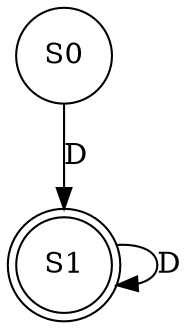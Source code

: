 // Grafica de Estados
digraph {
	node [shape=circle]
	S0 [label=S0]
	S1 [shape=doublecircle]
	S0 -> S1 [label=D]
	S1 -> S1 [label=D]
}
